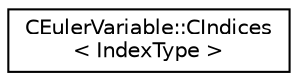 digraph "Graphical Class Hierarchy"
{
 // LATEX_PDF_SIZE
  edge [fontname="Helvetica",fontsize="10",labelfontname="Helvetica",labelfontsize="10"];
  node [fontname="Helvetica",fontsize="10",shape=record];
  rankdir="LR";
  Node0 [label="CEulerVariable::CIndices\l\< IndexType \>",height=0.2,width=0.4,color="black", fillcolor="white", style="filled",URL="$structCEulerVariable_1_1CIndices.html",tooltip=" "];
}
